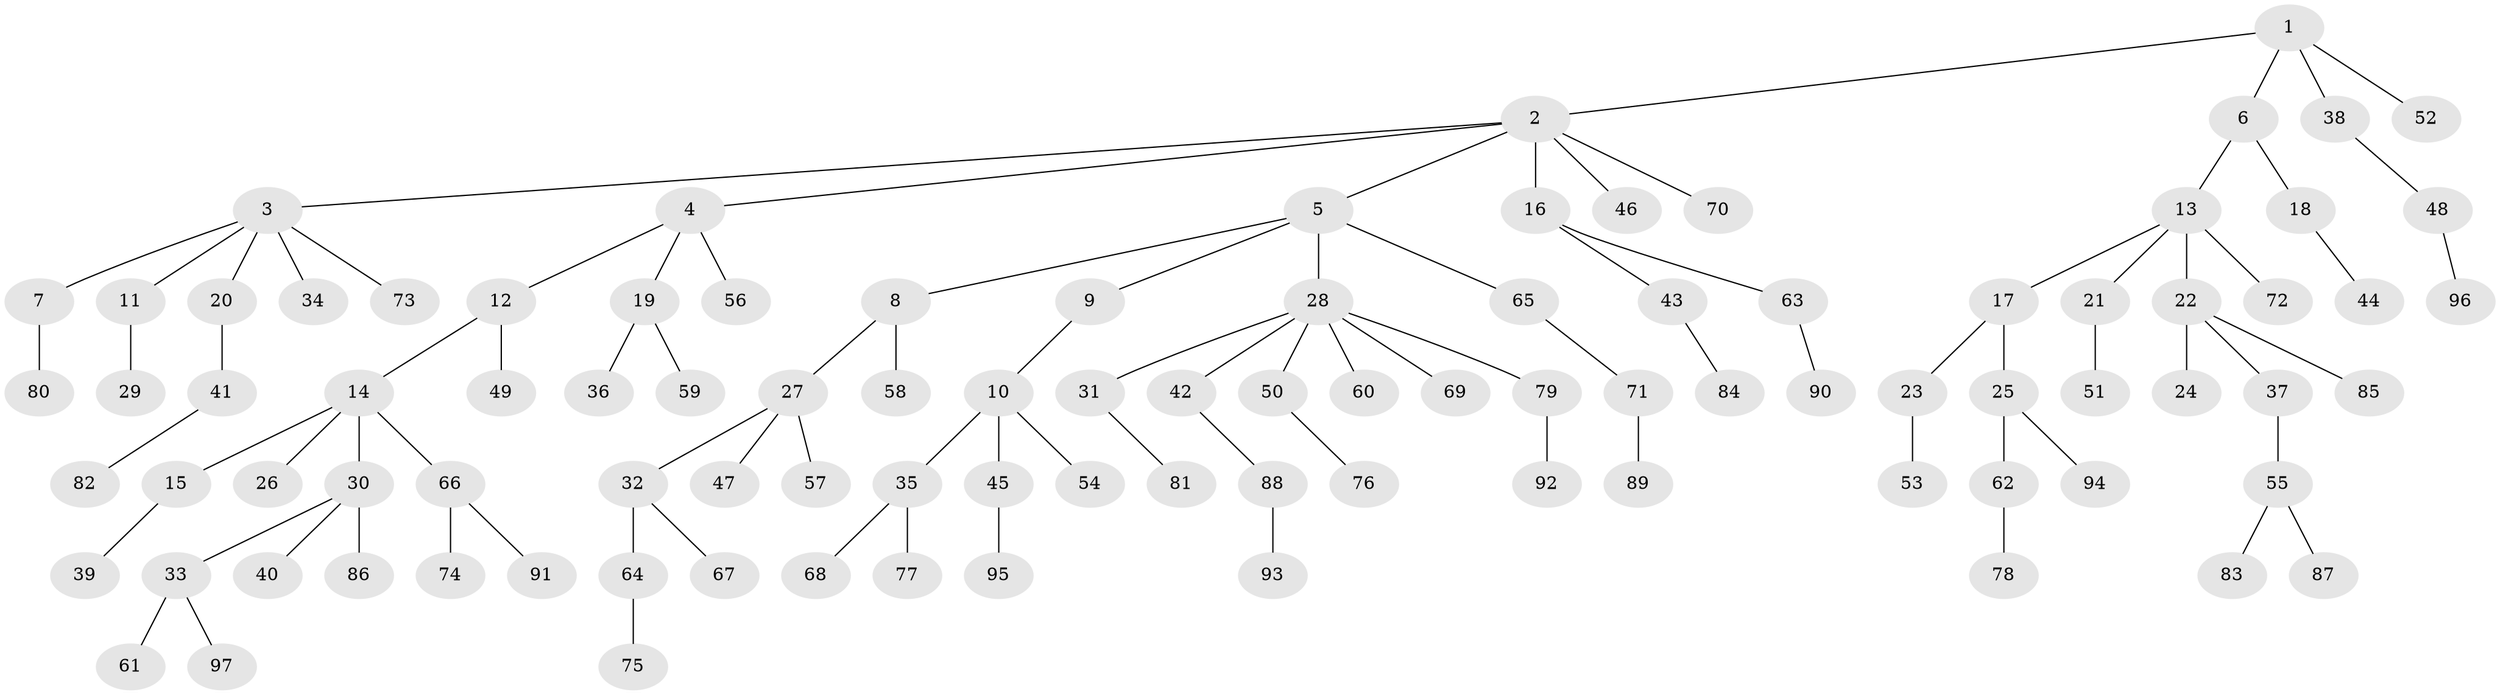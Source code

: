// coarse degree distribution, {4: 0.07575757575757576, 9: 0.015151515151515152, 6: 0.015151515151515152, 5: 0.030303030303030304, 3: 0.09090909090909091, 1: 0.6060606060606061, 2: 0.15151515151515152, 7: 0.015151515151515152}
// Generated by graph-tools (version 1.1) at 2025/24/03/03/25 07:24:09]
// undirected, 97 vertices, 96 edges
graph export_dot {
graph [start="1"]
  node [color=gray90,style=filled];
  1;
  2;
  3;
  4;
  5;
  6;
  7;
  8;
  9;
  10;
  11;
  12;
  13;
  14;
  15;
  16;
  17;
  18;
  19;
  20;
  21;
  22;
  23;
  24;
  25;
  26;
  27;
  28;
  29;
  30;
  31;
  32;
  33;
  34;
  35;
  36;
  37;
  38;
  39;
  40;
  41;
  42;
  43;
  44;
  45;
  46;
  47;
  48;
  49;
  50;
  51;
  52;
  53;
  54;
  55;
  56;
  57;
  58;
  59;
  60;
  61;
  62;
  63;
  64;
  65;
  66;
  67;
  68;
  69;
  70;
  71;
  72;
  73;
  74;
  75;
  76;
  77;
  78;
  79;
  80;
  81;
  82;
  83;
  84;
  85;
  86;
  87;
  88;
  89;
  90;
  91;
  92;
  93;
  94;
  95;
  96;
  97;
  1 -- 2;
  1 -- 6;
  1 -- 38;
  1 -- 52;
  2 -- 3;
  2 -- 4;
  2 -- 5;
  2 -- 16;
  2 -- 46;
  2 -- 70;
  3 -- 7;
  3 -- 11;
  3 -- 20;
  3 -- 34;
  3 -- 73;
  4 -- 12;
  4 -- 19;
  4 -- 56;
  5 -- 8;
  5 -- 9;
  5 -- 28;
  5 -- 65;
  6 -- 13;
  6 -- 18;
  7 -- 80;
  8 -- 27;
  8 -- 58;
  9 -- 10;
  10 -- 35;
  10 -- 45;
  10 -- 54;
  11 -- 29;
  12 -- 14;
  12 -- 49;
  13 -- 17;
  13 -- 21;
  13 -- 22;
  13 -- 72;
  14 -- 15;
  14 -- 26;
  14 -- 30;
  14 -- 66;
  15 -- 39;
  16 -- 43;
  16 -- 63;
  17 -- 23;
  17 -- 25;
  18 -- 44;
  19 -- 36;
  19 -- 59;
  20 -- 41;
  21 -- 51;
  22 -- 24;
  22 -- 37;
  22 -- 85;
  23 -- 53;
  25 -- 62;
  25 -- 94;
  27 -- 32;
  27 -- 47;
  27 -- 57;
  28 -- 31;
  28 -- 42;
  28 -- 50;
  28 -- 60;
  28 -- 69;
  28 -- 79;
  30 -- 33;
  30 -- 40;
  30 -- 86;
  31 -- 81;
  32 -- 64;
  32 -- 67;
  33 -- 61;
  33 -- 97;
  35 -- 68;
  35 -- 77;
  37 -- 55;
  38 -- 48;
  41 -- 82;
  42 -- 88;
  43 -- 84;
  45 -- 95;
  48 -- 96;
  50 -- 76;
  55 -- 83;
  55 -- 87;
  62 -- 78;
  63 -- 90;
  64 -- 75;
  65 -- 71;
  66 -- 74;
  66 -- 91;
  71 -- 89;
  79 -- 92;
  88 -- 93;
}
